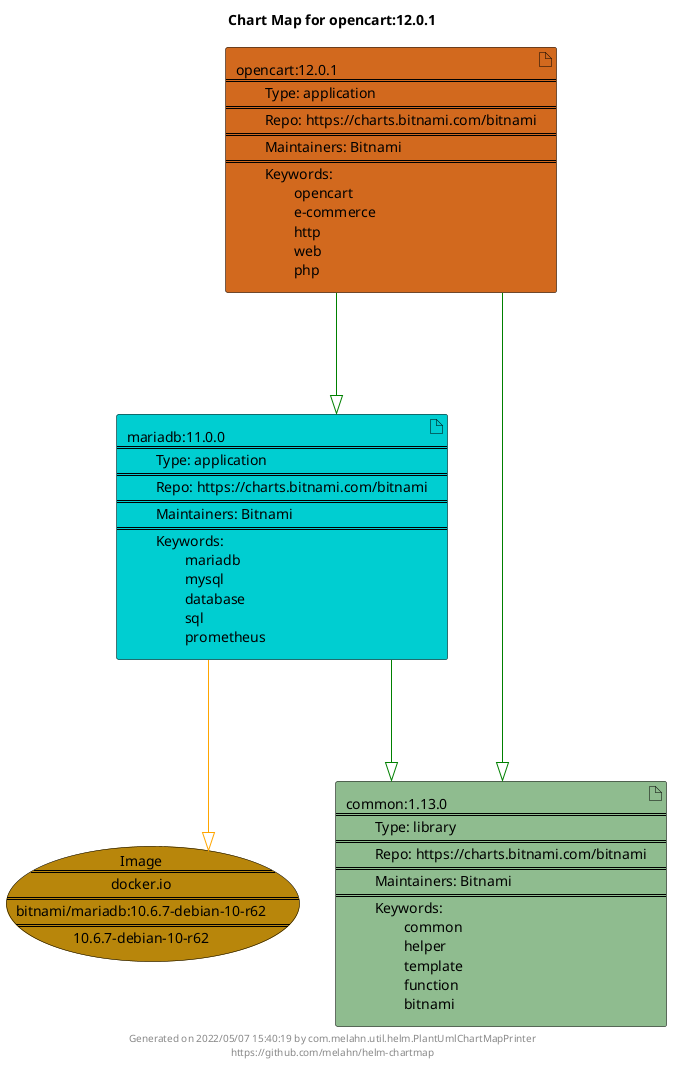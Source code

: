 @startuml
skinparam linetype ortho
skinparam backgroundColor white
skinparam usecaseBorderColor black
skinparam usecaseArrowColor LightSlateGray
skinparam artifactBorderColor black
skinparam artifactArrowColor LightSlateGray

title Chart Map for opencart:12.0.1

'There are 3 referenced Helm Charts
artifact "mariadb:11.0.0\n====\n\tType: application\n====\n\tRepo: https://charts.bitnami.com/bitnami\n====\n\tMaintainers: Bitnami\n====\n\tKeywords: \n\t\tmariadb\n\t\tmysql\n\t\tdatabase\n\t\tsql\n\t\tprometheus" as mariadb_11_0_0 #DarkTurquoise
artifact "common:1.13.0\n====\n\tType: library\n====\n\tRepo: https://charts.bitnami.com/bitnami\n====\n\tMaintainers: Bitnami\n====\n\tKeywords: \n\t\tcommon\n\t\thelper\n\t\ttemplate\n\t\tfunction\n\t\tbitnami" as common_1_13_0 #DarkSeaGreen
artifact "opencart:12.0.1\n====\n\tType: application\n====\n\tRepo: https://charts.bitnami.com/bitnami\n====\n\tMaintainers: Bitnami\n====\n\tKeywords: \n\t\topencart\n\t\te-commerce\n\t\thttp\n\t\tweb\n\t\tphp" as opencart_12_0_1 #Chocolate

'There is one referenced Docker Image
usecase "Image\n====\ndocker.io\n====\nbitnami/mariadb:10.6.7-debian-10-r62\n====\n10.6.7-debian-10-r62" as docker_io_bitnami_mariadb_10_6_7_debian_10_r62 #DarkGoldenRod

'Chart Dependencies
opencart_12_0_1--[#green]-|>mariadb_11_0_0
mariadb_11_0_0--[#green]-|>common_1_13_0
opencart_12_0_1--[#green]-|>common_1_13_0
mariadb_11_0_0--[#orange]-|>docker_io_bitnami_mariadb_10_6_7_debian_10_r62

center footer Generated on 2022/05/07 15:40:19 by com.melahn.util.helm.PlantUmlChartMapPrinter\nhttps://github.com/melahn/helm-chartmap
@enduml
